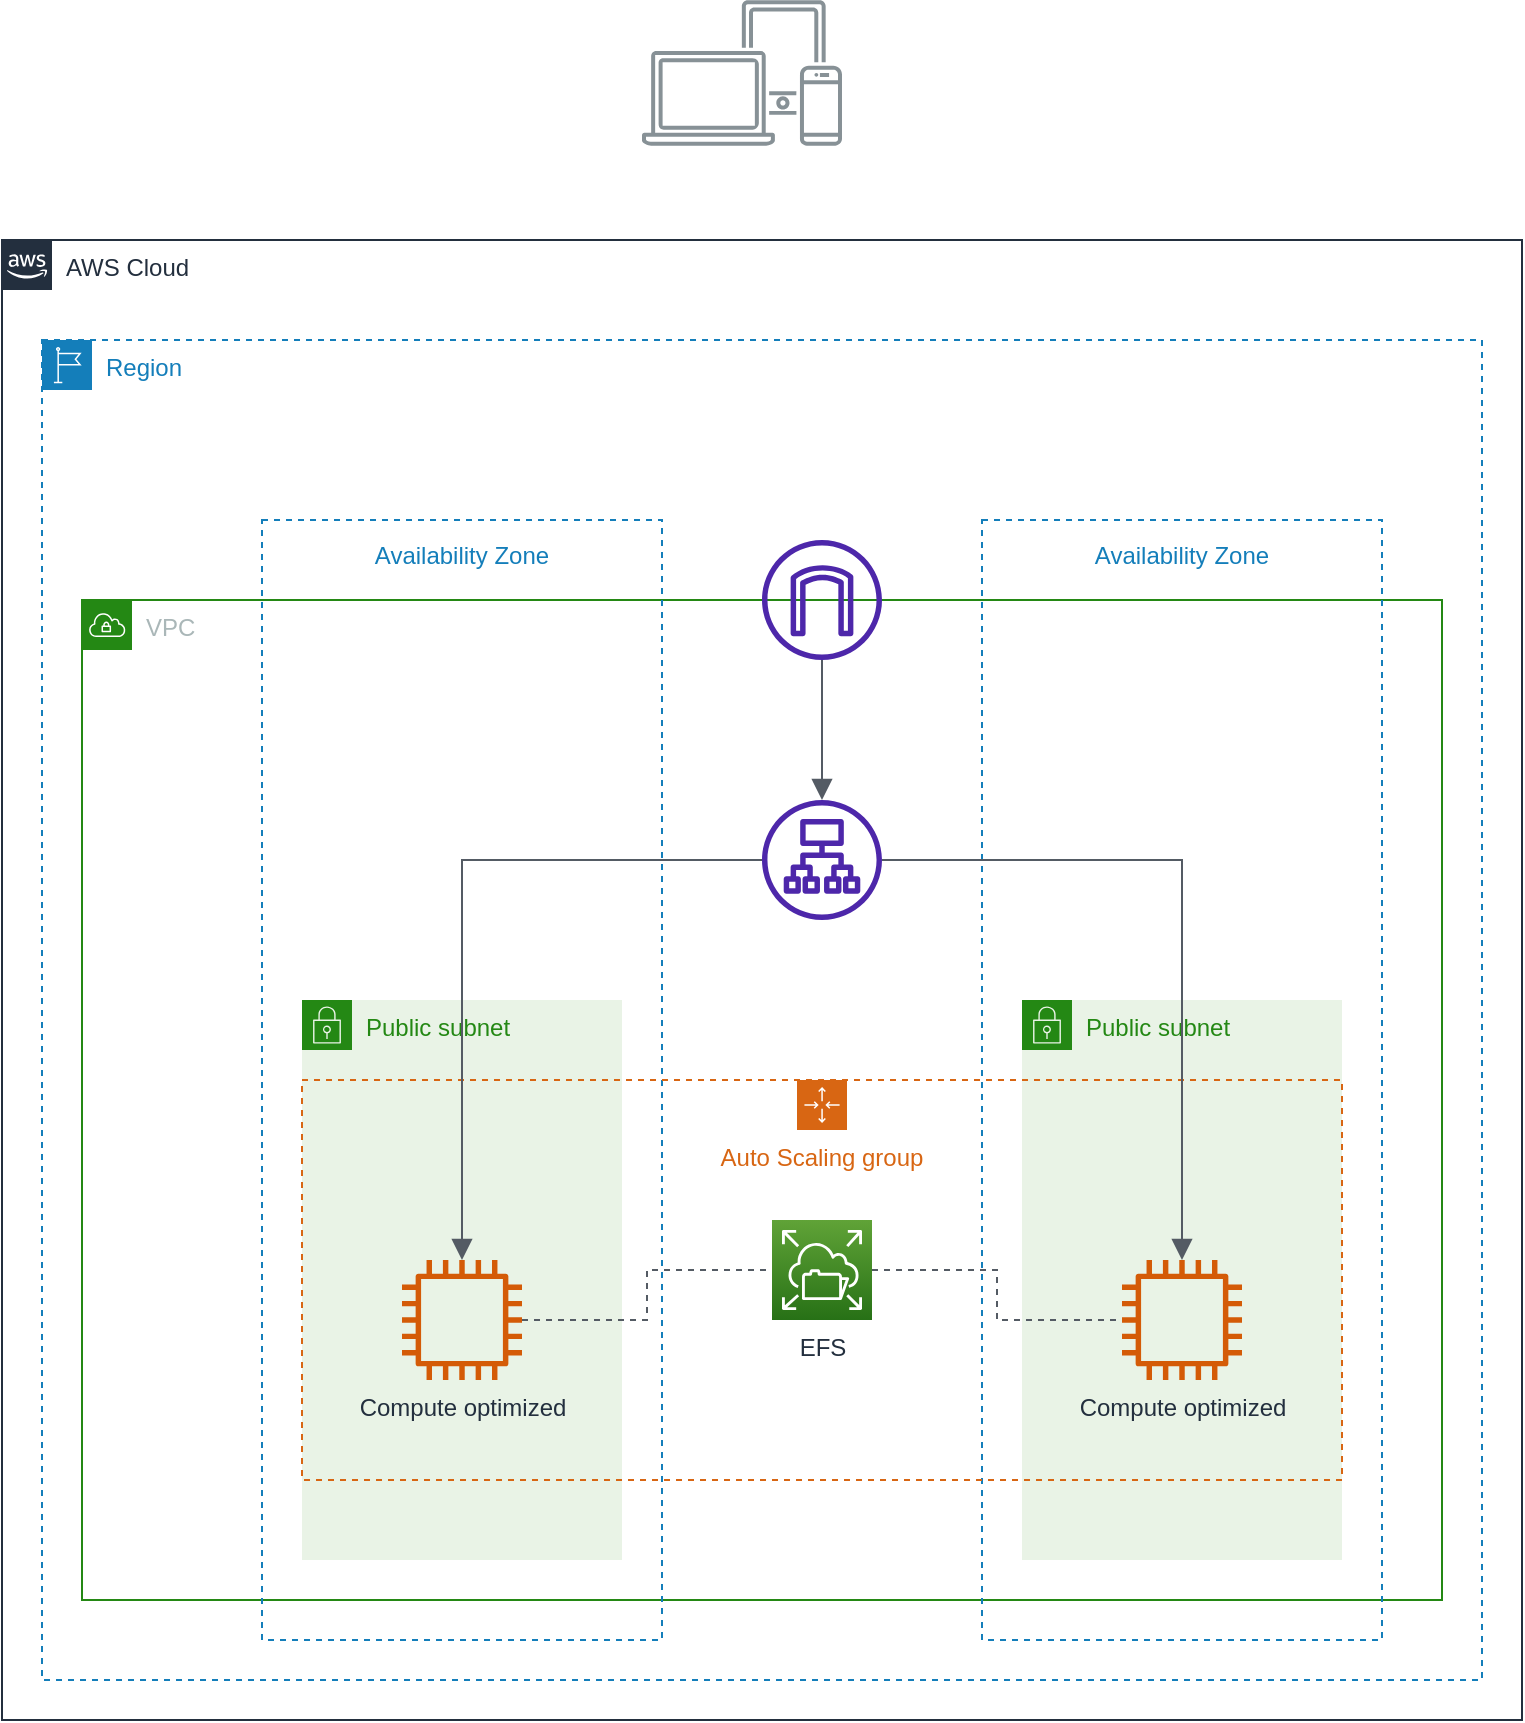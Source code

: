 <mxfile version="21.6.9" type="github">
  <diagram name="Pagina-1" id="KPxg2nr7AbcTNklis-8x">
    <mxGraphModel dx="1042" dy="601" grid="1" gridSize="10" guides="1" tooltips="1" connect="1" arrows="1" fold="1" page="1" pageScale="1" pageWidth="827" pageHeight="1169" math="0" shadow="0">
      <root>
        <mxCell id="0" />
        <mxCell id="1" parent="0" />
        <mxCell id="jNCuogIxxeGTWgQyOKuA-1" value="AWS Cloud" style="points=[[0,0],[0.25,0],[0.5,0],[0.75,0],[1,0],[1,0.25],[1,0.5],[1,0.75],[1,1],[0.75,1],[0.5,1],[0.25,1],[0,1],[0,0.75],[0,0.5],[0,0.25]];outlineConnect=0;gradientColor=none;html=1;whiteSpace=wrap;fontSize=12;fontStyle=0;container=1;pointerEvents=0;collapsible=0;recursiveResize=0;shape=mxgraph.aws4.group;grIcon=mxgraph.aws4.group_aws_cloud_alt;strokeColor=#232F3E;fillColor=none;verticalAlign=top;align=left;spacingLeft=30;fontColor=#232F3E;dashed=0;" parent="1" vertex="1">
          <mxGeometry x="30" y="140" width="760" height="740" as="geometry" />
        </mxCell>
        <mxCell id="jNCuogIxxeGTWgQyOKuA-11" value="Region" style="points=[[0,0],[0.25,0],[0.5,0],[0.75,0],[1,0],[1,0.25],[1,0.5],[1,0.75],[1,1],[0.75,1],[0.5,1],[0.25,1],[0,1],[0,0.75],[0,0.5],[0,0.25]];outlineConnect=0;gradientColor=none;html=1;whiteSpace=wrap;fontSize=12;fontStyle=0;container=1;pointerEvents=0;collapsible=0;recursiveResize=0;shape=mxgraph.aws4.group;grIcon=mxgraph.aws4.group_region;strokeColor=#147EBA;fillColor=none;verticalAlign=top;align=left;spacingLeft=30;fontColor=#147EBA;dashed=1;" parent="jNCuogIxxeGTWgQyOKuA-1" vertex="1">
          <mxGeometry x="20" y="50" width="720" height="670" as="geometry" />
        </mxCell>
        <mxCell id="jNCuogIxxeGTWgQyOKuA-4" value="VPC" style="points=[[0,0],[0.25,0],[0.5,0],[0.75,0],[1,0],[1,0.25],[1,0.5],[1,0.75],[1,1],[0.75,1],[0.5,1],[0.25,1],[0,1],[0,0.75],[0,0.5],[0,0.25]];outlineConnect=0;gradientColor=none;html=1;whiteSpace=wrap;fontSize=12;fontStyle=0;container=1;pointerEvents=0;collapsible=0;recursiveResize=0;shape=mxgraph.aws4.group;grIcon=mxgraph.aws4.group_vpc;strokeColor=#248814;fillColor=none;verticalAlign=top;align=left;spacingLeft=30;fontColor=#AAB7B8;dashed=0;" parent="jNCuogIxxeGTWgQyOKuA-11" vertex="1">
          <mxGeometry x="20" y="130" width="680" height="500" as="geometry" />
        </mxCell>
        <mxCell id="jNCuogIxxeGTWgQyOKuA-24" value="&lt;font style=&quot;font-size: 12px;&quot;&gt;Availability Zone&lt;/font&gt;" style="fillColor=none;strokeColor=#147EBA;dashed=1;verticalAlign=top;fontStyle=0;fontColor=#147EBA;whiteSpace=wrap;html=1;fontSize=16;" parent="jNCuogIxxeGTWgQyOKuA-4" vertex="1">
          <mxGeometry x="450" y="-40" width="200" height="560" as="geometry" />
        </mxCell>
        <mxCell id="WbMGvBcVOGCG1EujJnf1-3" value="Public subnet" style="points=[[0,0],[0.25,0],[0.5,0],[0.75,0],[1,0],[1,0.25],[1,0.5],[1,0.75],[1,1],[0.75,1],[0.5,1],[0.25,1],[0,1],[0,0.75],[0,0.5],[0,0.25]];outlineConnect=0;gradientColor=none;html=1;whiteSpace=wrap;fontSize=12;fontStyle=0;container=1;pointerEvents=0;collapsible=0;recursiveResize=0;shape=mxgraph.aws4.group;grIcon=mxgraph.aws4.group_security_group;grStroke=0;strokeColor=#248814;fillColor=#E9F3E6;verticalAlign=top;align=left;spacingLeft=30;fontColor=#248814;dashed=0;" vertex="1" parent="jNCuogIxxeGTWgQyOKuA-4">
          <mxGeometry x="470" y="200" width="160" height="280" as="geometry" />
        </mxCell>
        <mxCell id="jNCuogIxxeGTWgQyOKuA-21" value="&lt;font style=&quot;font-size: 12px;&quot;&gt;Availability Zone&lt;/font&gt;" style="fillColor=none;strokeColor=#147EBA;dashed=1;verticalAlign=top;fontStyle=0;fontColor=#147EBA;whiteSpace=wrap;html=1;fontSize=16;" parent="jNCuogIxxeGTWgQyOKuA-4" vertex="1">
          <mxGeometry x="90" y="-40" width="200" height="560" as="geometry" />
        </mxCell>
        <mxCell id="WbMGvBcVOGCG1EujJnf1-2" value="Public subnet" style="points=[[0,0],[0.25,0],[0.5,0],[0.75,0],[1,0],[1,0.25],[1,0.5],[1,0.75],[1,1],[0.75,1],[0.5,1],[0.25,1],[0,1],[0,0.75],[0,0.5],[0,0.25]];outlineConnect=0;gradientColor=none;html=1;whiteSpace=wrap;fontSize=12;fontStyle=0;container=1;pointerEvents=0;collapsible=0;recursiveResize=0;shape=mxgraph.aws4.group;grIcon=mxgraph.aws4.group_security_group;grStroke=0;strokeColor=#248814;fillColor=#E9F3E6;verticalAlign=top;align=left;spacingLeft=30;fontColor=#248814;dashed=0;" vertex="1" parent="jNCuogIxxeGTWgQyOKuA-4">
          <mxGeometry x="110" y="200" width="160" height="280" as="geometry" />
        </mxCell>
        <mxCell id="jNCuogIxxeGTWgQyOKuA-33" value="" style="group" parent="jNCuogIxxeGTWgQyOKuA-4" vertex="1" connectable="0">
          <mxGeometry x="20" y="150" width="640" height="270" as="geometry" />
        </mxCell>
        <mxCell id="jNCuogIxxeGTWgQyOKuA-19" value="Auto Scaling group" style="points=[[0,0],[0.25,0],[0.5,0],[0.75,0],[1,0],[1,0.25],[1,0.5],[1,0.75],[1,1],[0.75,1],[0.5,1],[0.25,1],[0,1],[0,0.75],[0,0.5],[0,0.25]];outlineConnect=0;gradientColor=none;html=1;whiteSpace=wrap;fontSize=12;fontStyle=0;container=1;pointerEvents=0;collapsible=0;recursiveResize=0;shape=mxgraph.aws4.groupCenter;grIcon=mxgraph.aws4.group_auto_scaling_group;grStroke=1;strokeColor=#D86613;fillColor=none;verticalAlign=top;align=center;fontColor=#D86613;dashed=1;spacingTop=25;" parent="jNCuogIxxeGTWgQyOKuA-33" vertex="1">
          <mxGeometry x="90" y="90" width="520" height="200" as="geometry" />
        </mxCell>
        <mxCell id="jNCuogIxxeGTWgQyOKuA-27" value="EFS" style="sketch=0;points=[[0,0,0],[0.25,0,0],[0.5,0,0],[0.75,0,0],[1,0,0],[0,1,0],[0.25,1,0],[0.5,1,0],[0.75,1,0],[1,1,0],[0,0.25,0],[0,0.5,0],[0,0.75,0],[1,0.25,0],[1,0.5,0],[1,0.75,0]];outlineConnect=0;fontColor=#232F3E;gradientColor=#60A337;gradientDirection=north;fillColor=#277116;strokeColor=#ffffff;dashed=0;verticalLabelPosition=bottom;verticalAlign=top;align=center;html=1;fontSize=12;fontStyle=0;aspect=fixed;shape=mxgraph.aws4.resourceIcon;resIcon=mxgraph.aws4.elastic_file_system;" parent="jNCuogIxxeGTWgQyOKuA-33" vertex="1">
          <mxGeometry x="325" y="160" width="50" height="50" as="geometry" />
        </mxCell>
        <mxCell id="jNCuogIxxeGTWgQyOKuA-39" value="" style="edgeStyle=orthogonalEdgeStyle;html=1;endArrow=none;elbow=vertical;startArrow=block;startFill=1;strokeColor=#545B64;rounded=0;fontSize=12;startSize=8;endSize=8;" parent="jNCuogIxxeGTWgQyOKuA-4" source="jNCuogIxxeGTWgQyOKuA-25" target="WbMGvBcVOGCG1EujJnf1-1" edge="1">
          <mxGeometry width="100" relative="1" as="geometry">
            <mxPoint x="220" y="140" as="sourcePoint" />
            <mxPoint x="356" y="139" as="targetPoint" />
            <Array as="points">
              <mxPoint x="190" y="130" />
            </Array>
          </mxGeometry>
        </mxCell>
        <mxCell id="jNCuogIxxeGTWgQyOKuA-42" value="" style="edgeStyle=orthogonalEdgeStyle;html=1;endArrow=block;elbow=vertical;startArrow=none;endFill=1;strokeColor=#545B64;rounded=0;fontSize=12;startSize=8;endSize=8;" parent="jNCuogIxxeGTWgQyOKuA-4" source="WbMGvBcVOGCG1EujJnf1-1" target="jNCuogIxxeGTWgQyOKuA-26" edge="1">
          <mxGeometry width="100" relative="1" as="geometry">
            <mxPoint x="434" y="139" as="sourcePoint" />
            <mxPoint x="480" y="280" as="targetPoint" />
          </mxGeometry>
        </mxCell>
        <mxCell id="WbMGvBcVOGCG1EujJnf1-1" value="" style="sketch=0;outlineConnect=0;fontColor=#232F3E;gradientColor=none;fillColor=#4D27AA;strokeColor=none;dashed=0;verticalLabelPosition=bottom;verticalAlign=top;align=center;html=1;fontSize=12;fontStyle=0;aspect=fixed;pointerEvents=1;shape=mxgraph.aws4.application_load_balancer;" vertex="1" parent="jNCuogIxxeGTWgQyOKuA-4">
          <mxGeometry x="340" y="100" width="60" height="60" as="geometry" />
        </mxCell>
        <mxCell id="jNCuogIxxeGTWgQyOKuA-25" value="Compute optimized" style="sketch=0;outlineConnect=0;fontColor=#232F3E;gradientColor=none;fillColor=#D45B07;strokeColor=none;dashed=0;verticalLabelPosition=bottom;verticalAlign=top;align=center;html=1;fontSize=12;fontStyle=0;aspect=fixed;pointerEvents=1;shape=mxgraph.aws4.instance2;" parent="jNCuogIxxeGTWgQyOKuA-4" vertex="1">
          <mxGeometry x="160" y="330" width="60" height="60" as="geometry" />
        </mxCell>
        <mxCell id="jNCuogIxxeGTWgQyOKuA-29" value="" style="edgeStyle=orthogonalEdgeStyle;html=1;endArrow=none;elbow=vertical;startArrow=none;endFill=0;strokeColor=#545B64;rounded=0;fontSize=12;startSize=8;endSize=8;entryX=0;entryY=0.5;entryDx=0;entryDy=0;entryPerimeter=0;dashed=1;" parent="jNCuogIxxeGTWgQyOKuA-4" source="jNCuogIxxeGTWgQyOKuA-25" target="jNCuogIxxeGTWgQyOKuA-27" edge="1">
          <mxGeometry width="100" relative="1" as="geometry">
            <mxPoint x="250" y="360" as="sourcePoint" />
            <mxPoint x="350" y="360" as="targetPoint" />
          </mxGeometry>
        </mxCell>
        <mxCell id="jNCuogIxxeGTWgQyOKuA-26" value="Compute optimized" style="sketch=0;outlineConnect=0;fontColor=#232F3E;gradientColor=none;fillColor=#D45B07;strokeColor=none;dashed=0;verticalLabelPosition=bottom;verticalAlign=top;align=center;html=1;fontSize=12;fontStyle=0;aspect=fixed;pointerEvents=1;shape=mxgraph.aws4.instance2;" parent="jNCuogIxxeGTWgQyOKuA-4" vertex="1">
          <mxGeometry x="520" y="330" width="60" height="60" as="geometry" />
        </mxCell>
        <mxCell id="jNCuogIxxeGTWgQyOKuA-30" value="" style="edgeStyle=orthogonalEdgeStyle;html=1;endArrow=none;elbow=vertical;startArrow=none;endFill=0;strokeColor=#545B64;rounded=0;fontSize=12;startSize=8;endSize=8;dashed=1;exitX=1;exitY=0.5;exitDx=0;exitDy=0;exitPerimeter=0;" parent="jNCuogIxxeGTWgQyOKuA-4" source="jNCuogIxxeGTWgQyOKuA-27" target="jNCuogIxxeGTWgQyOKuA-26" edge="1">
          <mxGeometry width="100" relative="1" as="geometry">
            <mxPoint x="430" y="370" as="sourcePoint" />
            <mxPoint x="550" y="405" as="targetPoint" />
          </mxGeometry>
        </mxCell>
        <mxCell id="WbMGvBcVOGCG1EujJnf1-4" value="" style="sketch=0;outlineConnect=0;fontColor=#232F3E;gradientColor=none;fillColor=#4D27AA;strokeColor=none;dashed=0;verticalLabelPosition=bottom;verticalAlign=top;align=center;html=1;fontSize=12;fontStyle=0;aspect=fixed;pointerEvents=1;shape=mxgraph.aws4.internet_gateway;" vertex="1" parent="jNCuogIxxeGTWgQyOKuA-11">
          <mxGeometry x="360" y="100" width="60" height="60" as="geometry" />
        </mxCell>
        <mxCell id="WbMGvBcVOGCG1EujJnf1-5" value="" style="edgeStyle=orthogonalEdgeStyle;html=1;endArrow=block;elbow=vertical;startArrow=none;endFill=1;strokeColor=#545B64;rounded=0;fontSize=12;startSize=8;endSize=8;" edge="1" parent="jNCuogIxxeGTWgQyOKuA-11" source="WbMGvBcVOGCG1EujJnf1-4" target="WbMGvBcVOGCG1EujJnf1-1">
          <mxGeometry width="100" relative="1" as="geometry">
            <mxPoint x="280" y="190" as="sourcePoint" />
            <mxPoint x="380" y="190" as="targetPoint" />
          </mxGeometry>
        </mxCell>
        <mxCell id="jNCuogIxxeGTWgQyOKuA-2" value="&lt;br&gt;" style="sketch=0;outlineConnect=0;gradientColor=none;fontColor=#545B64;strokeColor=none;fillColor=#879196;dashed=0;verticalLabelPosition=bottom;verticalAlign=top;align=center;html=1;fontSize=12;fontStyle=0;aspect=fixed;shape=mxgraph.aws4.illustration_devices;pointerEvents=1" parent="1" vertex="1">
          <mxGeometry x="350" y="20" width="100" height="73" as="geometry" />
        </mxCell>
      </root>
    </mxGraphModel>
  </diagram>
</mxfile>
